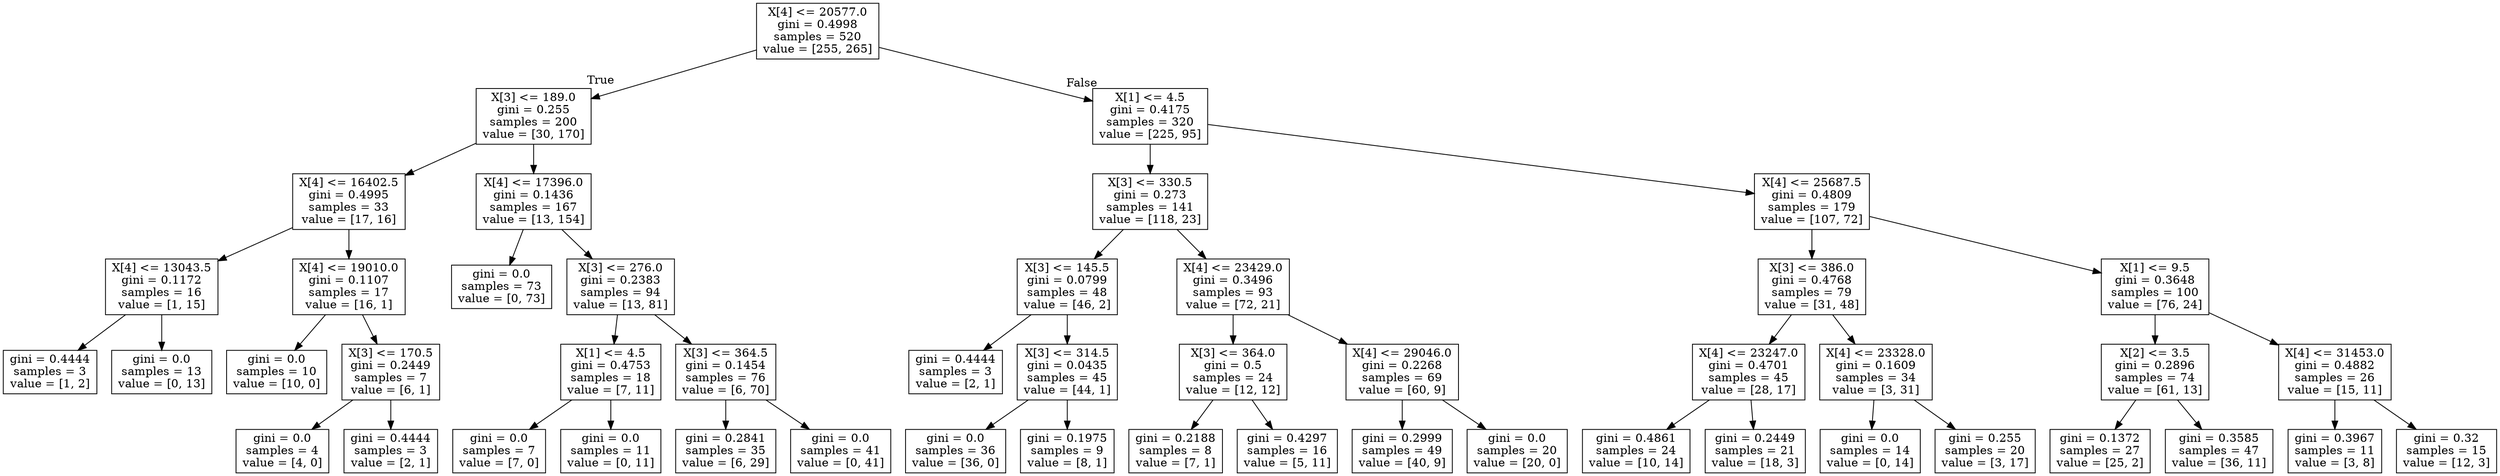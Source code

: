 digraph Tree {
node [shape=box] ;
0 [label="X[4] <= 20577.0\ngini = 0.4998\nsamples = 520\nvalue = [255, 265]"] ;
1 [label="X[3] <= 189.0\ngini = 0.255\nsamples = 200\nvalue = [30, 170]"] ;
0 -> 1 [labeldistance=2.5, labelangle=45, headlabel="True"] ;
2 [label="X[4] <= 16402.5\ngini = 0.4995\nsamples = 33\nvalue = [17, 16]"] ;
1 -> 2 ;
3 [label="X[4] <= 13043.5\ngini = 0.1172\nsamples = 16\nvalue = [1, 15]"] ;
2 -> 3 ;
4 [label="gini = 0.4444\nsamples = 3\nvalue = [1, 2]"] ;
3 -> 4 ;
5 [label="gini = 0.0\nsamples = 13\nvalue = [0, 13]"] ;
3 -> 5 ;
6 [label="X[4] <= 19010.0\ngini = 0.1107\nsamples = 17\nvalue = [16, 1]"] ;
2 -> 6 ;
7 [label="gini = 0.0\nsamples = 10\nvalue = [10, 0]"] ;
6 -> 7 ;
8 [label="X[3] <= 170.5\ngini = 0.2449\nsamples = 7\nvalue = [6, 1]"] ;
6 -> 8 ;
9 [label="gini = 0.0\nsamples = 4\nvalue = [4, 0]"] ;
8 -> 9 ;
10 [label="gini = 0.4444\nsamples = 3\nvalue = [2, 1]"] ;
8 -> 10 ;
11 [label="X[4] <= 17396.0\ngini = 0.1436\nsamples = 167\nvalue = [13, 154]"] ;
1 -> 11 ;
12 [label="gini = 0.0\nsamples = 73\nvalue = [0, 73]"] ;
11 -> 12 ;
13 [label="X[3] <= 276.0\ngini = 0.2383\nsamples = 94\nvalue = [13, 81]"] ;
11 -> 13 ;
14 [label="X[1] <= 4.5\ngini = 0.4753\nsamples = 18\nvalue = [7, 11]"] ;
13 -> 14 ;
15 [label="gini = 0.0\nsamples = 7\nvalue = [7, 0]"] ;
14 -> 15 ;
16 [label="gini = 0.0\nsamples = 11\nvalue = [0, 11]"] ;
14 -> 16 ;
17 [label="X[3] <= 364.5\ngini = 0.1454\nsamples = 76\nvalue = [6, 70]"] ;
13 -> 17 ;
18 [label="gini = 0.2841\nsamples = 35\nvalue = [6, 29]"] ;
17 -> 18 ;
19 [label="gini = 0.0\nsamples = 41\nvalue = [0, 41]"] ;
17 -> 19 ;
20 [label="X[1] <= 4.5\ngini = 0.4175\nsamples = 320\nvalue = [225, 95]"] ;
0 -> 20 [labeldistance=2.5, labelangle=-45, headlabel="False"] ;
21 [label="X[3] <= 330.5\ngini = 0.273\nsamples = 141\nvalue = [118, 23]"] ;
20 -> 21 ;
22 [label="X[3] <= 145.5\ngini = 0.0799\nsamples = 48\nvalue = [46, 2]"] ;
21 -> 22 ;
23 [label="gini = 0.4444\nsamples = 3\nvalue = [2, 1]"] ;
22 -> 23 ;
24 [label="X[3] <= 314.5\ngini = 0.0435\nsamples = 45\nvalue = [44, 1]"] ;
22 -> 24 ;
25 [label="gini = 0.0\nsamples = 36\nvalue = [36, 0]"] ;
24 -> 25 ;
26 [label="gini = 0.1975\nsamples = 9\nvalue = [8, 1]"] ;
24 -> 26 ;
27 [label="X[4] <= 23429.0\ngini = 0.3496\nsamples = 93\nvalue = [72, 21]"] ;
21 -> 27 ;
28 [label="X[3] <= 364.0\ngini = 0.5\nsamples = 24\nvalue = [12, 12]"] ;
27 -> 28 ;
29 [label="gini = 0.2188\nsamples = 8\nvalue = [7, 1]"] ;
28 -> 29 ;
30 [label="gini = 0.4297\nsamples = 16\nvalue = [5, 11]"] ;
28 -> 30 ;
31 [label="X[4] <= 29046.0\ngini = 0.2268\nsamples = 69\nvalue = [60, 9]"] ;
27 -> 31 ;
32 [label="gini = 0.2999\nsamples = 49\nvalue = [40, 9]"] ;
31 -> 32 ;
33 [label="gini = 0.0\nsamples = 20\nvalue = [20, 0]"] ;
31 -> 33 ;
34 [label="X[4] <= 25687.5\ngini = 0.4809\nsamples = 179\nvalue = [107, 72]"] ;
20 -> 34 ;
35 [label="X[3] <= 386.0\ngini = 0.4768\nsamples = 79\nvalue = [31, 48]"] ;
34 -> 35 ;
36 [label="X[4] <= 23247.0\ngini = 0.4701\nsamples = 45\nvalue = [28, 17]"] ;
35 -> 36 ;
37 [label="gini = 0.4861\nsamples = 24\nvalue = [10, 14]"] ;
36 -> 37 ;
38 [label="gini = 0.2449\nsamples = 21\nvalue = [18, 3]"] ;
36 -> 38 ;
39 [label="X[4] <= 23328.0\ngini = 0.1609\nsamples = 34\nvalue = [3, 31]"] ;
35 -> 39 ;
40 [label="gini = 0.0\nsamples = 14\nvalue = [0, 14]"] ;
39 -> 40 ;
41 [label="gini = 0.255\nsamples = 20\nvalue = [3, 17]"] ;
39 -> 41 ;
42 [label="X[1] <= 9.5\ngini = 0.3648\nsamples = 100\nvalue = [76, 24]"] ;
34 -> 42 ;
43 [label="X[2] <= 3.5\ngini = 0.2896\nsamples = 74\nvalue = [61, 13]"] ;
42 -> 43 ;
44 [label="gini = 0.1372\nsamples = 27\nvalue = [25, 2]"] ;
43 -> 44 ;
45 [label="gini = 0.3585\nsamples = 47\nvalue = [36, 11]"] ;
43 -> 45 ;
46 [label="X[4] <= 31453.0\ngini = 0.4882\nsamples = 26\nvalue = [15, 11]"] ;
42 -> 46 ;
47 [label="gini = 0.3967\nsamples = 11\nvalue = [3, 8]"] ;
46 -> 47 ;
48 [label="gini = 0.32\nsamples = 15\nvalue = [12, 3]"] ;
46 -> 48 ;
}
